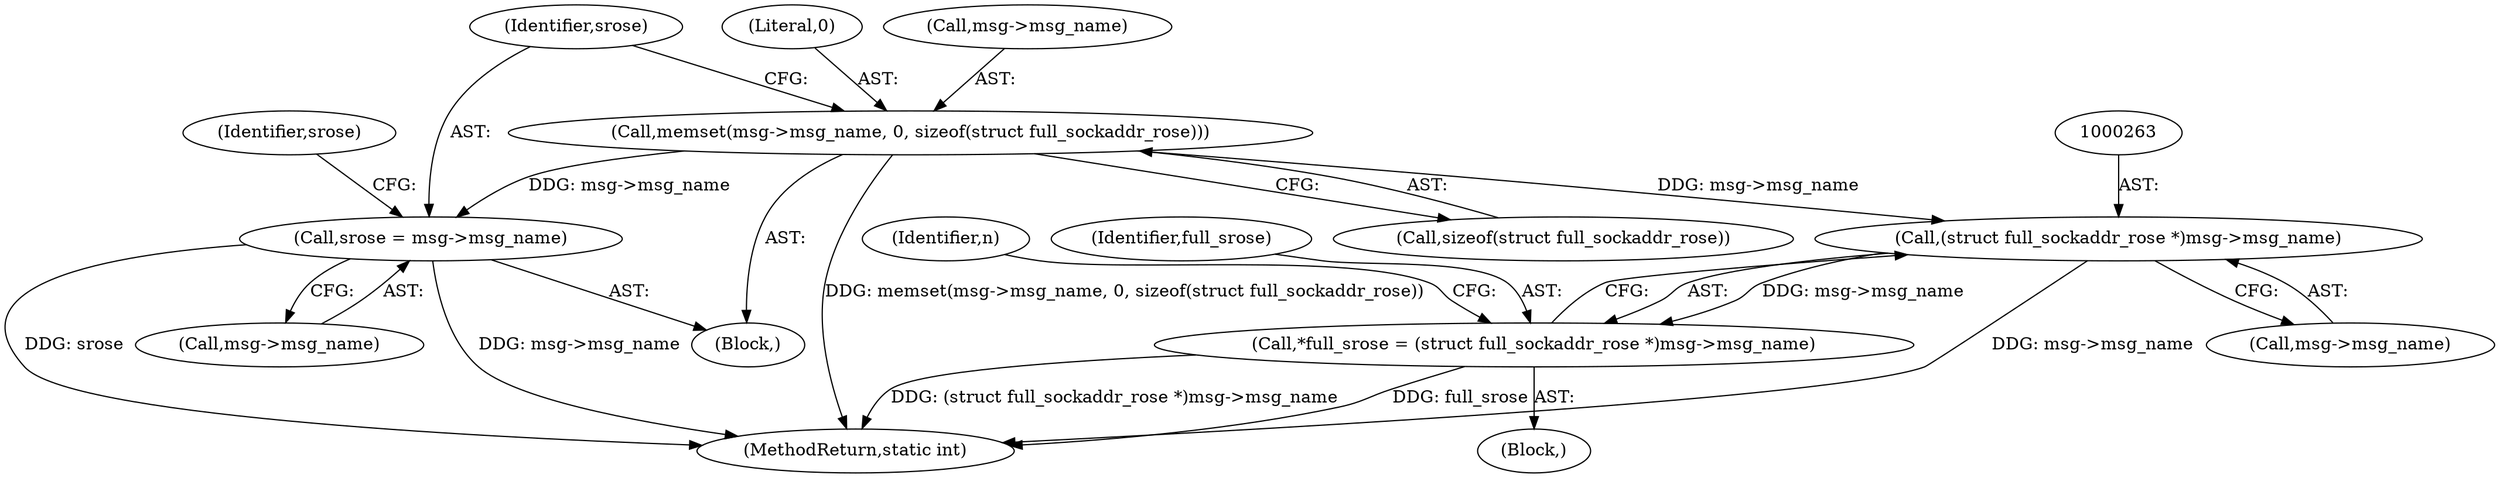 digraph "0_linux_f3d3342602f8bcbf37d7c46641cb9bca7618eb1c_28@API" {
"1000213" [label="(Call,memset(msg->msg_name, 0, sizeof(struct full_sockaddr_rose)))"];
"1000220" [label="(Call,srose = msg->msg_name)"];
"1000262" [label="(Call,(struct full_sockaddr_rose *)msg->msg_name)"];
"1000260" [label="(Call,*full_srose = (struct full_sockaddr_rose *)msg->msg_name)"];
"1000222" [label="(Call,msg->msg_name)"];
"1000211" [label="(Block,)"];
"1000214" [label="(Call,msg->msg_name)"];
"1000264" [label="(Call,msg->msg_name)"];
"1000227" [label="(Identifier,srose)"];
"1000329" [label="(MethodReturn,static int)"];
"1000261" [label="(Identifier,full_srose)"];
"1000269" [label="(Identifier,n)"];
"1000221" [label="(Identifier,srose)"];
"1000260" [label="(Call,*full_srose = (struct full_sockaddr_rose *)msg->msg_name)"];
"1000220" [label="(Call,srose = msg->msg_name)"];
"1000217" [label="(Literal,0)"];
"1000262" [label="(Call,(struct full_sockaddr_rose *)msg->msg_name)"];
"1000258" [label="(Block,)"];
"1000218" [label="(Call,sizeof(struct full_sockaddr_rose))"];
"1000213" [label="(Call,memset(msg->msg_name, 0, sizeof(struct full_sockaddr_rose)))"];
"1000213" -> "1000211"  [label="AST: "];
"1000213" -> "1000218"  [label="CFG: "];
"1000214" -> "1000213"  [label="AST: "];
"1000217" -> "1000213"  [label="AST: "];
"1000218" -> "1000213"  [label="AST: "];
"1000221" -> "1000213"  [label="CFG: "];
"1000213" -> "1000329"  [label="DDG: memset(msg->msg_name, 0, sizeof(struct full_sockaddr_rose))"];
"1000213" -> "1000220"  [label="DDG: msg->msg_name"];
"1000213" -> "1000262"  [label="DDG: msg->msg_name"];
"1000220" -> "1000211"  [label="AST: "];
"1000220" -> "1000222"  [label="CFG: "];
"1000221" -> "1000220"  [label="AST: "];
"1000222" -> "1000220"  [label="AST: "];
"1000227" -> "1000220"  [label="CFG: "];
"1000220" -> "1000329"  [label="DDG: srose"];
"1000220" -> "1000329"  [label="DDG: msg->msg_name"];
"1000262" -> "1000260"  [label="AST: "];
"1000262" -> "1000264"  [label="CFG: "];
"1000263" -> "1000262"  [label="AST: "];
"1000264" -> "1000262"  [label="AST: "];
"1000260" -> "1000262"  [label="CFG: "];
"1000262" -> "1000329"  [label="DDG: msg->msg_name"];
"1000262" -> "1000260"  [label="DDG: msg->msg_name"];
"1000260" -> "1000258"  [label="AST: "];
"1000261" -> "1000260"  [label="AST: "];
"1000269" -> "1000260"  [label="CFG: "];
"1000260" -> "1000329"  [label="DDG: (struct full_sockaddr_rose *)msg->msg_name"];
"1000260" -> "1000329"  [label="DDG: full_srose"];
}
